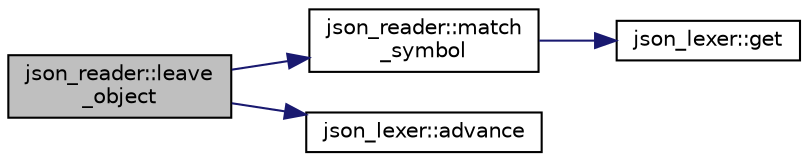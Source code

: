 digraph "json_reader::leave_object"
{
  edge [fontname="Helvetica",fontsize="10",labelfontname="Helvetica",labelfontsize="10"];
  node [fontname="Helvetica",fontsize="10",shape=record];
  rankdir="LR";
  Node39 [label="json_reader::leave\l_object",height=0.2,width=0.4,color="black", fillcolor="grey75", style="filled", fontcolor="black"];
  Node39 -> Node40 [color="midnightblue",fontsize="10",style="solid",fontname="Helvetica"];
  Node40 [label="json_reader::match\l_symbol",height=0.2,width=0.4,color="black", fillcolor="white", style="filled",URL="$classjson__reader.html#a539113b9973820381454942bae27d93f"];
  Node40 -> Node41 [color="midnightblue",fontsize="10",style="solid",fontname="Helvetica"];
  Node41 [label="json_lexer::get",height=0.2,width=0.4,color="black", fillcolor="white", style="filled",URL="$classjson__lexer.html#a45237df50027e1d1fde52e34e7e22b90"];
  Node39 -> Node42 [color="midnightblue",fontsize="10",style="solid",fontname="Helvetica"];
  Node42 [label="json_lexer::advance",height=0.2,width=0.4,color="black", fillcolor="white", style="filled",URL="$classjson__lexer.html#a9a42f719625df77b5528bc80f40966e1"];
}
